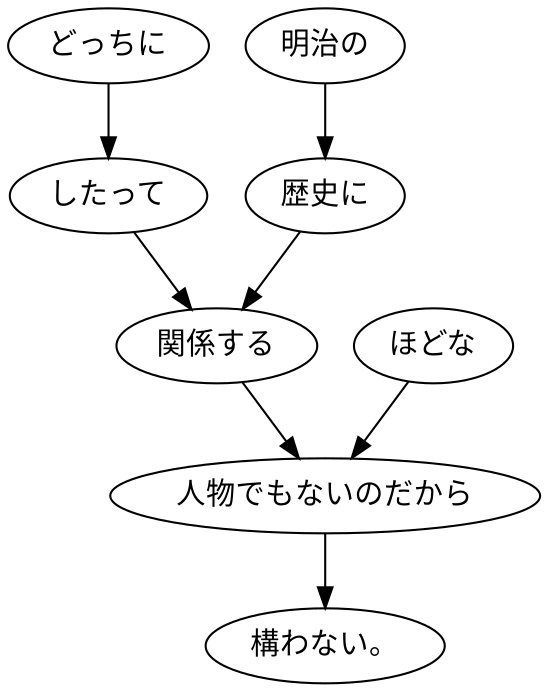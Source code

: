 digraph graph419 {
	node0 [label="どっちに"];
	node1 [label="したって"];
	node2 [label="明治の"];
	node3 [label="歴史に"];
	node4 [label="関係する"];
	node5 [label="ほどな"];
	node6 [label="人物でもないのだから"];
	node7 [label="構わない。"];
	node0 -> node1;
	node1 -> node4;
	node2 -> node3;
	node3 -> node4;
	node4 -> node6;
	node5 -> node6;
	node6 -> node7;
}
